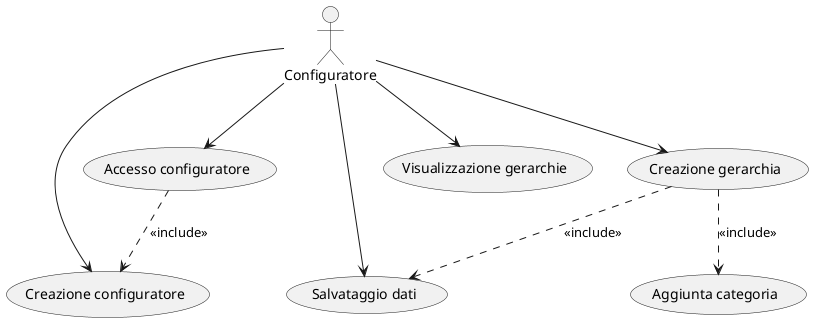 @startuml

(Accesso configuratore) as (Use1)
(Creazione configuratore) as (Use2)
(Salvataggio dati) as (Use3)
(Visualizzazione gerarchie) as (Use4)
(Creazione gerarchia) as (Use5)
(Aggiunta categoria) as (Use6)



:Configuratore: as Admin
Admin --> (Use4)
Admin --> (Use5)
Admin --> (Use3)
Admin -right-> (Use2)
Admin --> (Use1)

(Use1) ..> (Use2): <<include>>
(Use5) ..> (Use6): <<include>>
(Use5) ..> (Use3): <<include>>

@enduml